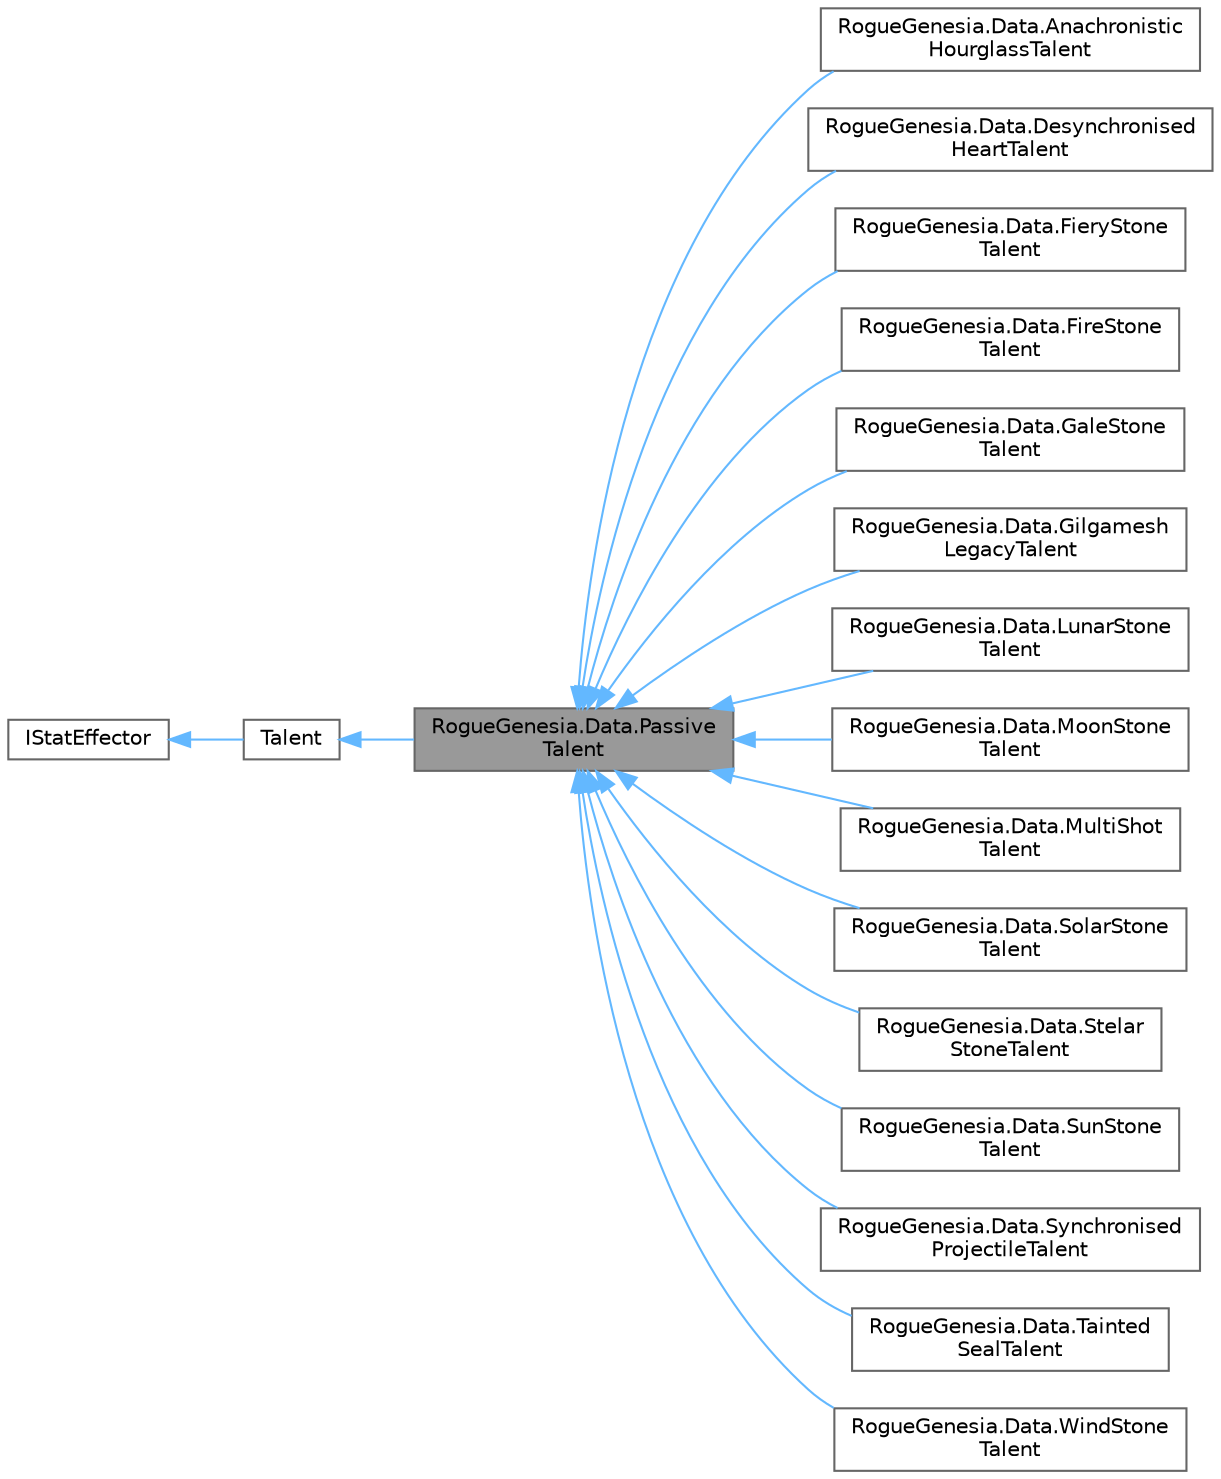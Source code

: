 digraph "RogueGenesia.Data.PassiveTalent"
{
 // LATEX_PDF_SIZE
  bgcolor="transparent";
  edge [fontname=Helvetica,fontsize=10,labelfontname=Helvetica,labelfontsize=10];
  node [fontname=Helvetica,fontsize=10,shape=box,height=0.2,width=0.4];
  rankdir="LR";
  Node1 [label="RogueGenesia.Data.Passive\lTalent",height=0.2,width=0.4,color="gray40", fillcolor="grey60", style="filled", fontcolor="black",tooltip=" "];
  Node2 -> Node1 [dir="back",color="steelblue1",style="solid"];
  Node2 [label="Talent",height=0.2,width=0.4,color="gray40", fillcolor="white", style="filled",URL="$class_rogue_genesia_1_1_data_1_1_talent.html",tooltip=" "];
  Node3 -> Node2 [dir="back",color="steelblue1",style="solid"];
  Node3 [label="IStatEffector",height=0.2,width=0.4,color="gray40", fillcolor="white", style="filled",URL="$interface_rogue_genesia_1_1_data_1_1_i_stat_effector.html",tooltip=" "];
  Node1 -> Node4 [dir="back",color="steelblue1",style="solid"];
  Node4 [label="RogueGenesia.Data.Anachronistic\lHourglassTalent",height=0.2,width=0.4,color="gray40", fillcolor="white", style="filled",URL="$class_rogue_genesia_1_1_data_1_1_anachronistic_hourglass_talent.html",tooltip=" "];
  Node1 -> Node5 [dir="back",color="steelblue1",style="solid"];
  Node5 [label="RogueGenesia.Data.Desynchronised\lHeartTalent",height=0.2,width=0.4,color="gray40", fillcolor="white", style="filled",URL="$class_rogue_genesia_1_1_data_1_1_desynchronised_heart_talent.html",tooltip=" "];
  Node1 -> Node6 [dir="back",color="steelblue1",style="solid"];
  Node6 [label="RogueGenesia.Data.FieryStone\lTalent",height=0.2,width=0.4,color="gray40", fillcolor="white", style="filled",URL="$class_rogue_genesia_1_1_data_1_1_fiery_stone_talent.html",tooltip=" "];
  Node1 -> Node7 [dir="back",color="steelblue1",style="solid"];
  Node7 [label="RogueGenesia.Data.FireStone\lTalent",height=0.2,width=0.4,color="gray40", fillcolor="white", style="filled",URL="$class_rogue_genesia_1_1_data_1_1_fire_stone_talent.html",tooltip=" "];
  Node1 -> Node8 [dir="back",color="steelblue1",style="solid"];
  Node8 [label="RogueGenesia.Data.GaleStone\lTalent",height=0.2,width=0.4,color="gray40", fillcolor="white", style="filled",URL="$class_rogue_genesia_1_1_data_1_1_gale_stone_talent.html",tooltip=" "];
  Node1 -> Node9 [dir="back",color="steelblue1",style="solid"];
  Node9 [label="RogueGenesia.Data.Gilgamesh\lLegacyTalent",height=0.2,width=0.4,color="gray40", fillcolor="white", style="filled",URL="$class_rogue_genesia_1_1_data_1_1_gilgamesh_legacy_talent.html",tooltip=" "];
  Node1 -> Node10 [dir="back",color="steelblue1",style="solid"];
  Node10 [label="RogueGenesia.Data.LunarStone\lTalent",height=0.2,width=0.4,color="gray40", fillcolor="white", style="filled",URL="$class_rogue_genesia_1_1_data_1_1_lunar_stone_talent.html",tooltip=" "];
  Node1 -> Node11 [dir="back",color="steelblue1",style="solid"];
  Node11 [label="RogueGenesia.Data.MoonStone\lTalent",height=0.2,width=0.4,color="gray40", fillcolor="white", style="filled",URL="$class_rogue_genesia_1_1_data_1_1_moon_stone_talent.html",tooltip=" "];
  Node1 -> Node12 [dir="back",color="steelblue1",style="solid"];
  Node12 [label="RogueGenesia.Data.MultiShot\lTalent",height=0.2,width=0.4,color="gray40", fillcolor="white", style="filled",URL="$class_rogue_genesia_1_1_data_1_1_multi_shot_talent.html",tooltip=" "];
  Node1 -> Node13 [dir="back",color="steelblue1",style="solid"];
  Node13 [label="RogueGenesia.Data.SolarStone\lTalent",height=0.2,width=0.4,color="gray40", fillcolor="white", style="filled",URL="$class_rogue_genesia_1_1_data_1_1_solar_stone_talent.html",tooltip=" "];
  Node1 -> Node14 [dir="back",color="steelblue1",style="solid"];
  Node14 [label="RogueGenesia.Data.Stelar\lStoneTalent",height=0.2,width=0.4,color="gray40", fillcolor="white", style="filled",URL="$class_rogue_genesia_1_1_data_1_1_stelar_stone_talent.html",tooltip=" "];
  Node1 -> Node15 [dir="back",color="steelblue1",style="solid"];
  Node15 [label="RogueGenesia.Data.SunStone\lTalent",height=0.2,width=0.4,color="gray40", fillcolor="white", style="filled",URL="$class_rogue_genesia_1_1_data_1_1_sun_stone_talent.html",tooltip=" "];
  Node1 -> Node16 [dir="back",color="steelblue1",style="solid"];
  Node16 [label="RogueGenesia.Data.Synchronised\lProjectileTalent",height=0.2,width=0.4,color="gray40", fillcolor="white", style="filled",URL="$class_rogue_genesia_1_1_data_1_1_synchronised_projectile_talent.html",tooltip=" "];
  Node1 -> Node17 [dir="back",color="steelblue1",style="solid"];
  Node17 [label="RogueGenesia.Data.Tainted\lSealTalent",height=0.2,width=0.4,color="gray40", fillcolor="white", style="filled",URL="$class_rogue_genesia_1_1_data_1_1_tainted_seal_talent.html",tooltip=" "];
  Node1 -> Node18 [dir="back",color="steelblue1",style="solid"];
  Node18 [label="RogueGenesia.Data.WindStone\lTalent",height=0.2,width=0.4,color="gray40", fillcolor="white", style="filled",URL="$class_rogue_genesia_1_1_data_1_1_wind_stone_talent.html",tooltip=" "];
}
